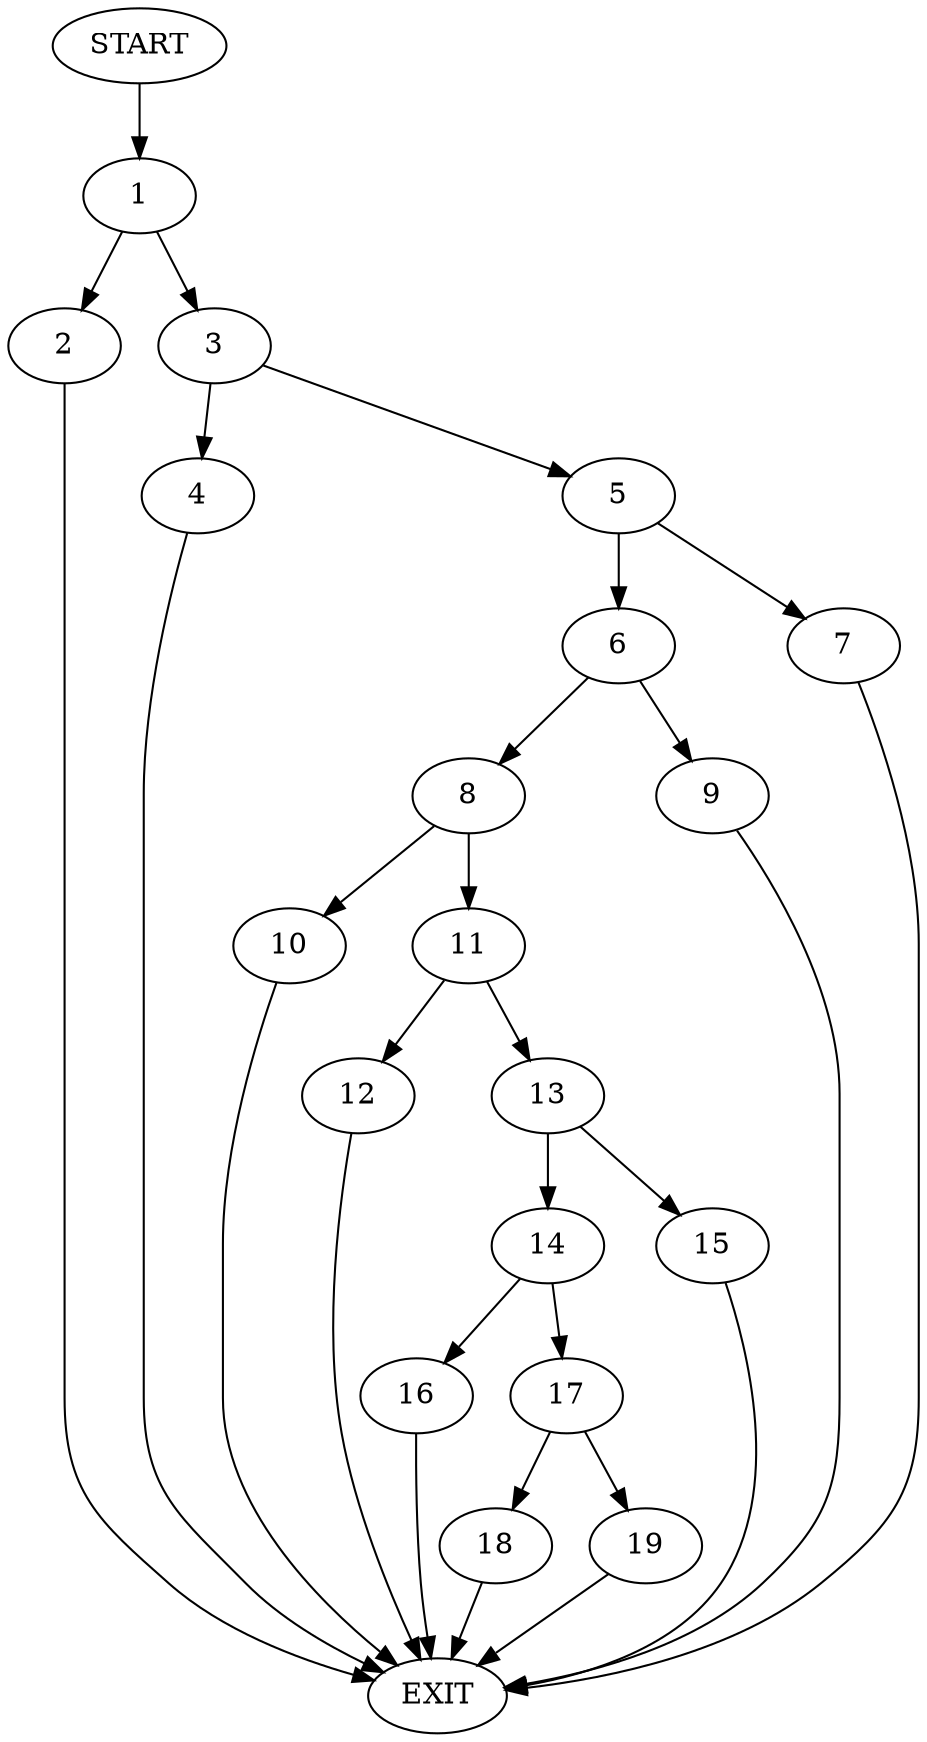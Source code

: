 digraph {
0 [label="START"]
20 [label="EXIT"]
0 -> 1
1 -> 2
1 -> 3
3 -> 4
3 -> 5
2 -> 20
4 -> 20
5 -> 6
5 -> 7
6 -> 8
6 -> 9
7 -> 20
9 -> 20
8 -> 10
8 -> 11
11 -> 12
11 -> 13
10 -> 20
13 -> 14
13 -> 15
12 -> 20
15 -> 20
14 -> 16
14 -> 17
17 -> 18
17 -> 19
16 -> 20
18 -> 20
19 -> 20
}
